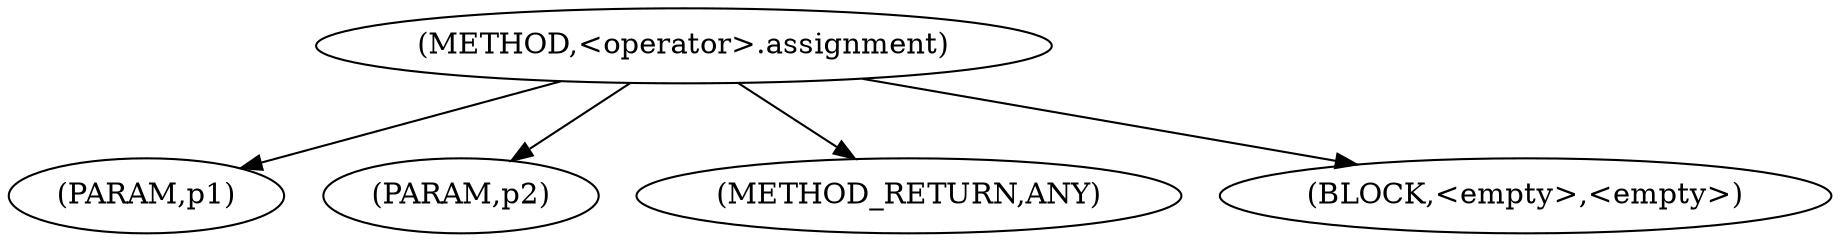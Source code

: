digraph "&lt;operator&gt;.assignment" {  
"99870" [label = <(METHOD,&lt;operator&gt;.assignment)> ]
"99871" [label = <(PARAM,p1)> ]
"99872" [label = <(PARAM,p2)> ]
"99873" [label = <(METHOD_RETURN,ANY)> ]
"99874" [label = <(BLOCK,&lt;empty&gt;,&lt;empty&gt;)> ]
  "99870" -> "99873" 
  "99870" -> "99871" 
  "99870" -> "99874" 
  "99870" -> "99872" 
}
